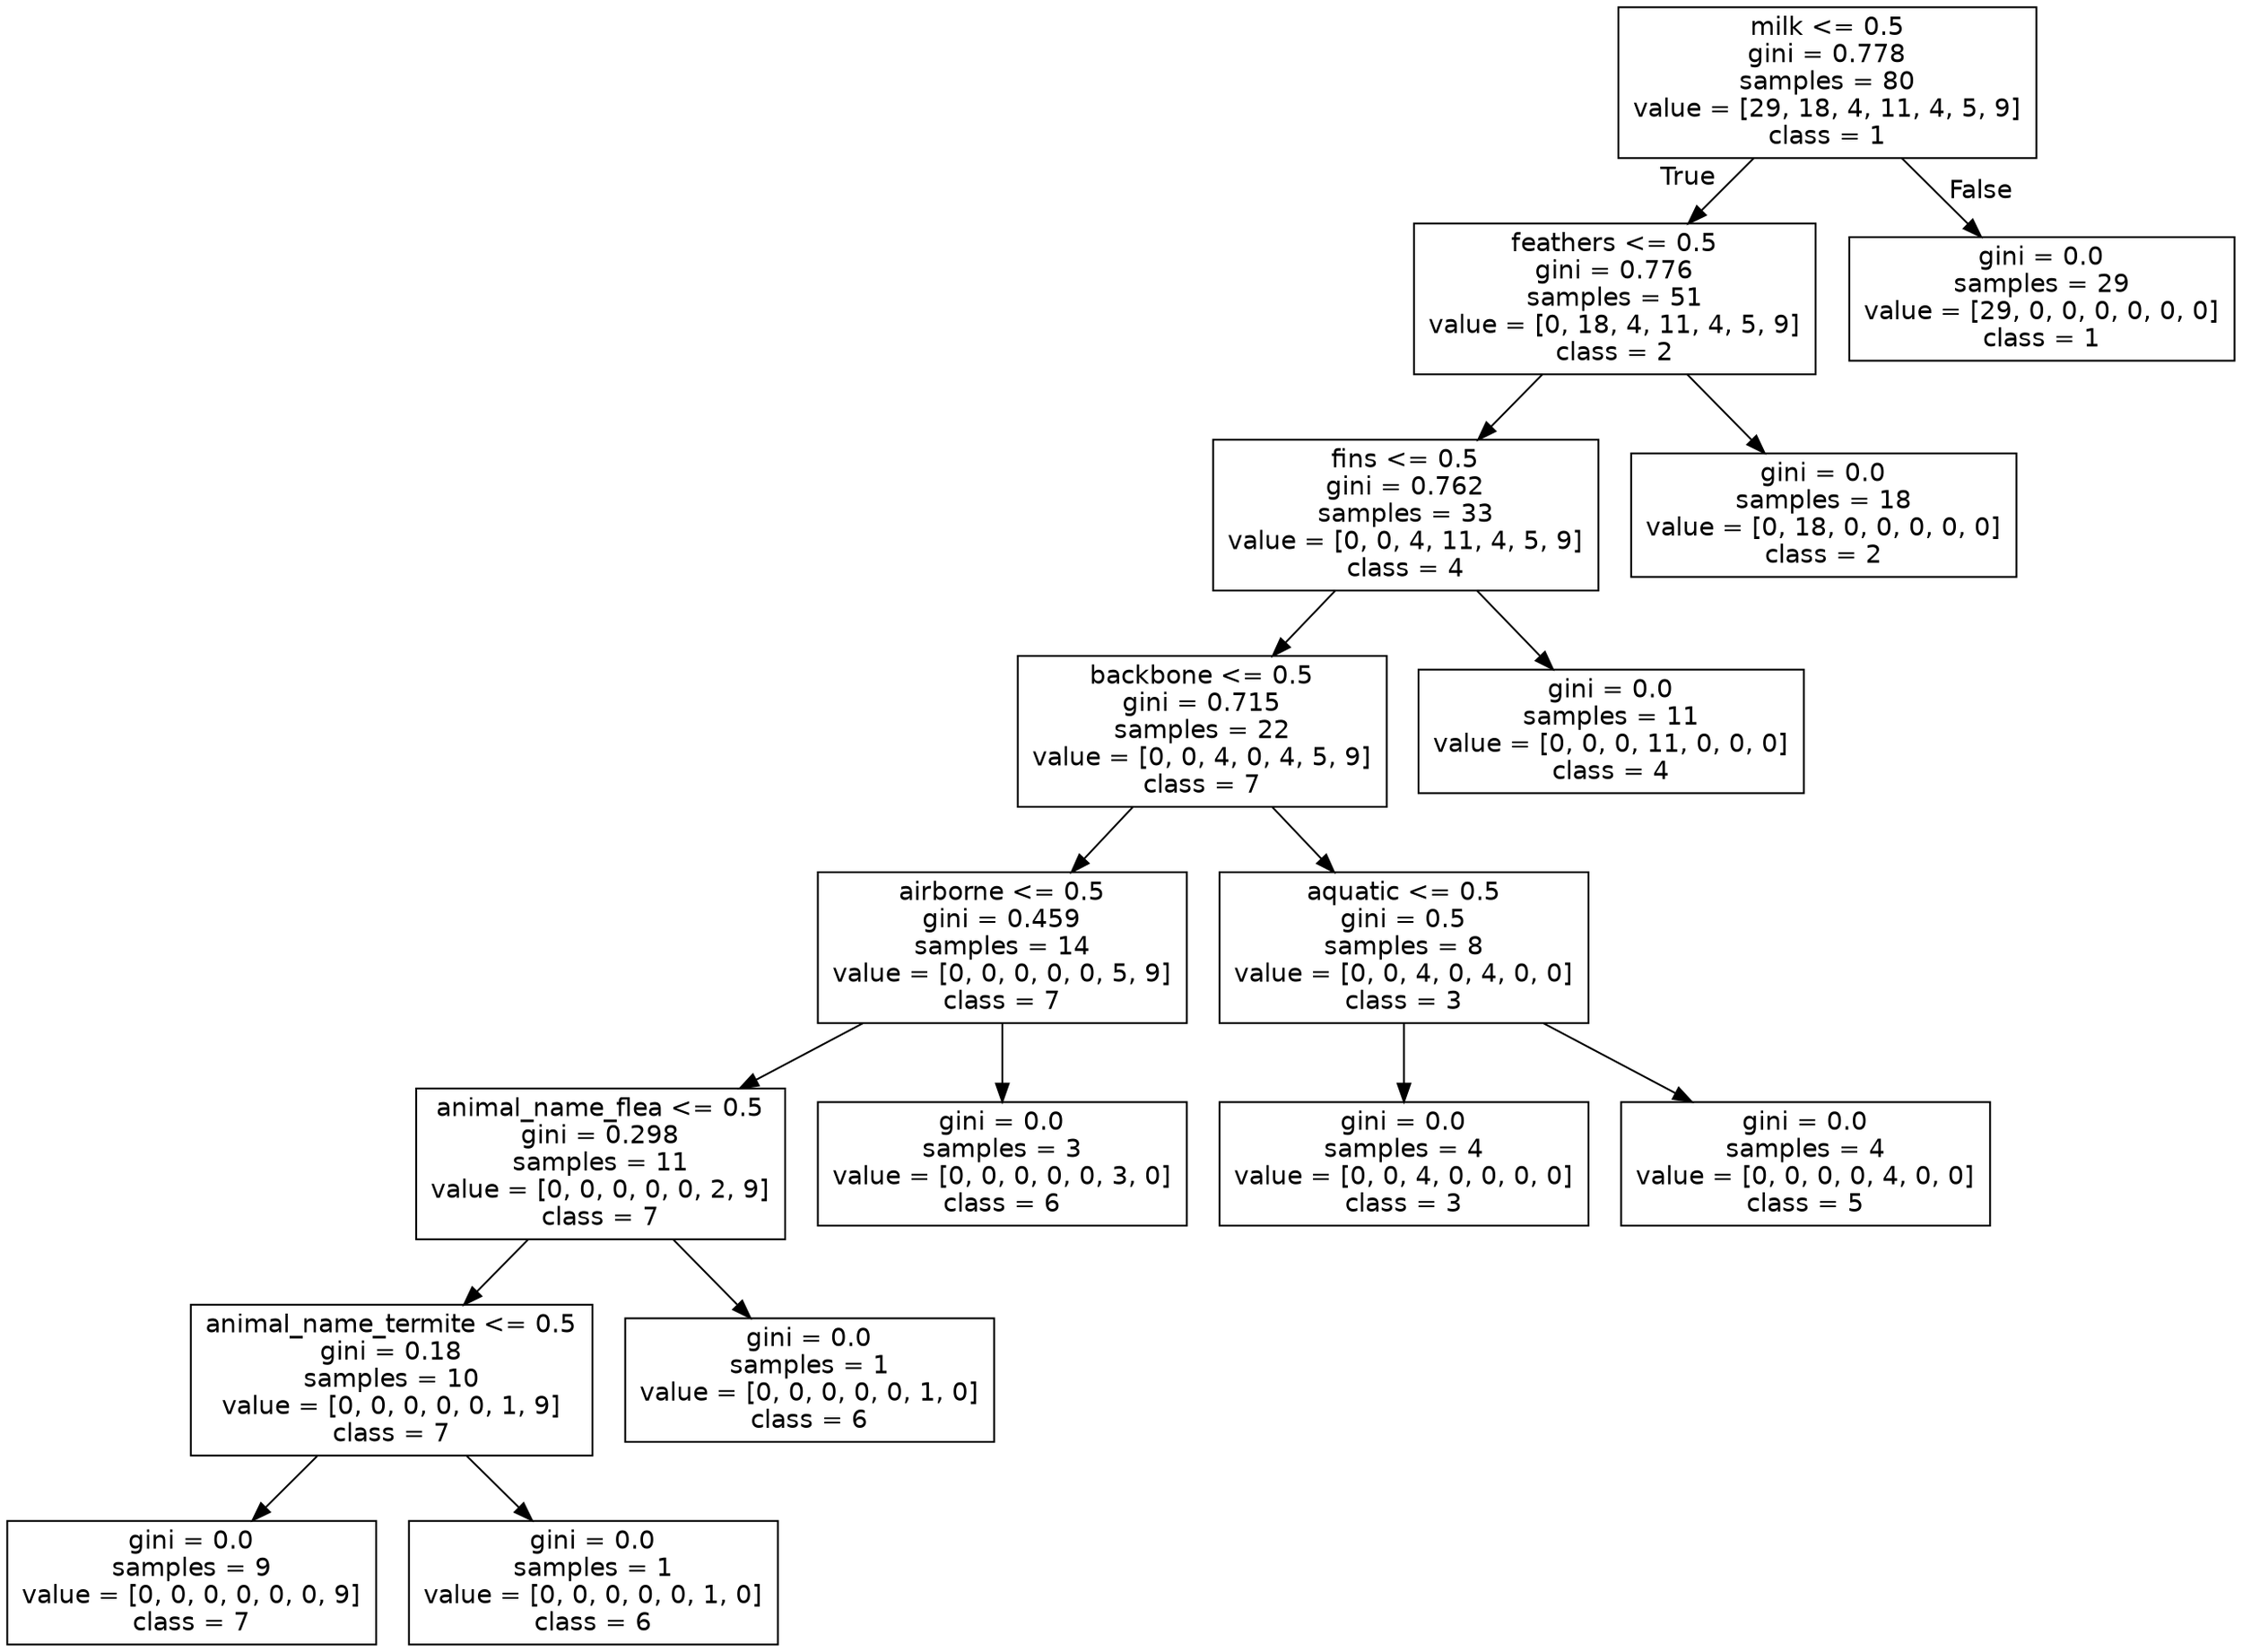 digraph Tree {
node [shape=box, fontname="helvetica"] ;
edge [fontname="helvetica"] ;
0 [label="milk <= 0.5\ngini = 0.778\nsamples = 80\nvalue = [29, 18, 4, 11, 4, 5, 9]\nclass = 1"] ;
1 [label="feathers <= 0.5\ngini = 0.776\nsamples = 51\nvalue = [0, 18, 4, 11, 4, 5, 9]\nclass = 2"] ;
0 -> 1 [labeldistance=2.5, labelangle=45, headlabel="True"] ;
2 [label="fins <= 0.5\ngini = 0.762\nsamples = 33\nvalue = [0, 0, 4, 11, 4, 5, 9]\nclass = 4"] ;
1 -> 2 ;
3 [label="backbone <= 0.5\ngini = 0.715\nsamples = 22\nvalue = [0, 0, 4, 0, 4, 5, 9]\nclass = 7"] ;
2 -> 3 ;
4 [label="airborne <= 0.5\ngini = 0.459\nsamples = 14\nvalue = [0, 0, 0, 0, 0, 5, 9]\nclass = 7"] ;
3 -> 4 ;
5 [label="animal_name_flea <= 0.5\ngini = 0.298\nsamples = 11\nvalue = [0, 0, 0, 0, 0, 2, 9]\nclass = 7"] ;
4 -> 5 ;
6 [label="animal_name_termite <= 0.5\ngini = 0.18\nsamples = 10\nvalue = [0, 0, 0, 0, 0, 1, 9]\nclass = 7"] ;
5 -> 6 ;
7 [label="gini = 0.0\nsamples = 9\nvalue = [0, 0, 0, 0, 0, 0, 9]\nclass = 7"] ;
6 -> 7 ;
8 [label="gini = 0.0\nsamples = 1\nvalue = [0, 0, 0, 0, 0, 1, 0]\nclass = 6"] ;
6 -> 8 ;
9 [label="gini = 0.0\nsamples = 1\nvalue = [0, 0, 0, 0, 0, 1, 0]\nclass = 6"] ;
5 -> 9 ;
10 [label="gini = 0.0\nsamples = 3\nvalue = [0, 0, 0, 0, 0, 3, 0]\nclass = 6"] ;
4 -> 10 ;
11 [label="aquatic <= 0.5\ngini = 0.5\nsamples = 8\nvalue = [0, 0, 4, 0, 4, 0, 0]\nclass = 3"] ;
3 -> 11 ;
12 [label="gini = 0.0\nsamples = 4\nvalue = [0, 0, 4, 0, 0, 0, 0]\nclass = 3"] ;
11 -> 12 ;
13 [label="gini = 0.0\nsamples = 4\nvalue = [0, 0, 0, 0, 4, 0, 0]\nclass = 5"] ;
11 -> 13 ;
14 [label="gini = 0.0\nsamples = 11\nvalue = [0, 0, 0, 11, 0, 0, 0]\nclass = 4"] ;
2 -> 14 ;
15 [label="gini = 0.0\nsamples = 18\nvalue = [0, 18, 0, 0, 0, 0, 0]\nclass = 2"] ;
1 -> 15 ;
16 [label="gini = 0.0\nsamples = 29\nvalue = [29, 0, 0, 0, 0, 0, 0]\nclass = 1"] ;
0 -> 16 [labeldistance=2.5, labelangle=-45, headlabel="False"] ;
}